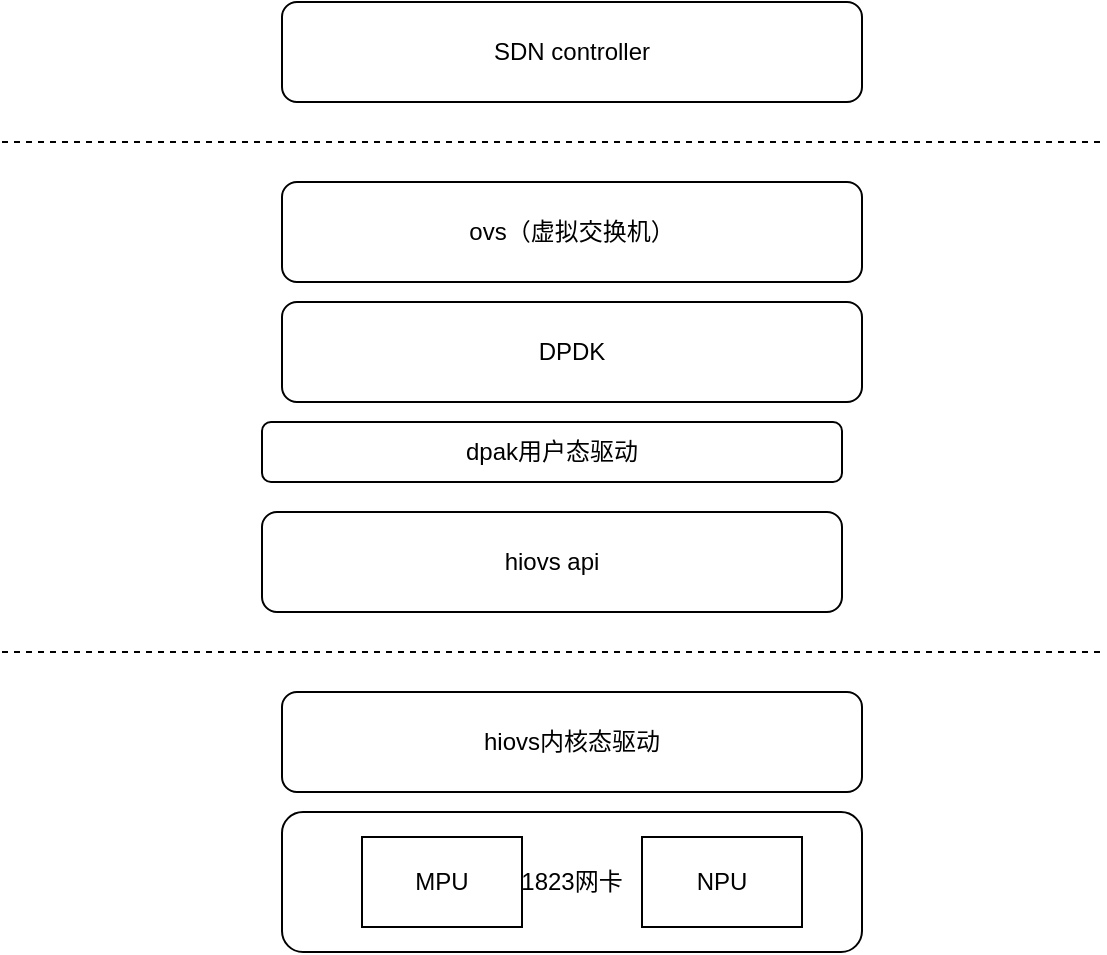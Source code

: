 <mxfile version="23.0.2" type="github">
  <diagram name="第 1 页" id="PT89gSSG0Q9zwz_43x5v">
    <mxGraphModel dx="1006" dy="713" grid="1" gridSize="10" guides="1" tooltips="1" connect="1" arrows="1" fold="1" page="1" pageScale="1" pageWidth="827" pageHeight="1169" math="0" shadow="0">
      <root>
        <mxCell id="0" />
        <mxCell id="1" parent="0" />
        <mxCell id="PDziCGHHDl3zbZ485XfH-3" value="DPDK" style="rounded=1;whiteSpace=wrap;html=1;" vertex="1" parent="1">
          <mxGeometry x="200" y="275" width="290" height="50" as="geometry" />
        </mxCell>
        <mxCell id="PDziCGHHDl3zbZ485XfH-4" value="dpak用户态驱动" style="rounded=1;whiteSpace=wrap;html=1;" vertex="1" parent="1">
          <mxGeometry x="190" y="335" width="290" height="30" as="geometry" />
        </mxCell>
        <mxCell id="PDziCGHHDl3zbZ485XfH-5" value="hiovs api" style="rounded=1;whiteSpace=wrap;html=1;" vertex="1" parent="1">
          <mxGeometry x="190" y="380" width="290" height="50" as="geometry" />
        </mxCell>
        <mxCell id="PDziCGHHDl3zbZ485XfH-6" value="1823网卡" style="rounded=1;whiteSpace=wrap;html=1;" vertex="1" parent="1">
          <mxGeometry x="200" y="530" width="290" height="70" as="geometry" />
        </mxCell>
        <mxCell id="PDziCGHHDl3zbZ485XfH-7" value="" style="endArrow=none;dashed=1;html=1;rounded=0;" edge="1" parent="1">
          <mxGeometry width="50" height="50" relative="1" as="geometry">
            <mxPoint x="60" y="450" as="sourcePoint" />
            <mxPoint x="610" y="450" as="targetPoint" />
          </mxGeometry>
        </mxCell>
        <mxCell id="PDziCGHHDl3zbZ485XfH-8" value="hiovs内核态驱动" style="rounded=1;whiteSpace=wrap;html=1;" vertex="1" parent="1">
          <mxGeometry x="200" y="470" width="290" height="50" as="geometry" />
        </mxCell>
        <mxCell id="PDziCGHHDl3zbZ485XfH-9" value="NPU" style="rounded=0;whiteSpace=wrap;html=1;" vertex="1" parent="1">
          <mxGeometry x="380" y="542.5" width="80" height="45" as="geometry" />
        </mxCell>
        <mxCell id="PDziCGHHDl3zbZ485XfH-10" value="MPU" style="rounded=0;whiteSpace=wrap;html=1;" vertex="1" parent="1">
          <mxGeometry x="240" y="542.5" width="80" height="45" as="geometry" />
        </mxCell>
        <mxCell id="PDziCGHHDl3zbZ485XfH-11" value="ovs（虚拟交换机）" style="rounded=1;whiteSpace=wrap;html=1;" vertex="1" parent="1">
          <mxGeometry x="200" y="215" width="290" height="50" as="geometry" />
        </mxCell>
        <mxCell id="PDziCGHHDl3zbZ485XfH-12" value="" style="endArrow=none;dashed=1;html=1;rounded=0;" edge="1" parent="1">
          <mxGeometry width="50" height="50" relative="1" as="geometry">
            <mxPoint x="60" y="195" as="sourcePoint" />
            <mxPoint x="610" y="195" as="targetPoint" />
          </mxGeometry>
        </mxCell>
        <mxCell id="PDziCGHHDl3zbZ485XfH-13" value="SDN controller" style="rounded=1;whiteSpace=wrap;html=1;" vertex="1" parent="1">
          <mxGeometry x="200" y="125" width="290" height="50" as="geometry" />
        </mxCell>
      </root>
    </mxGraphModel>
  </diagram>
</mxfile>
